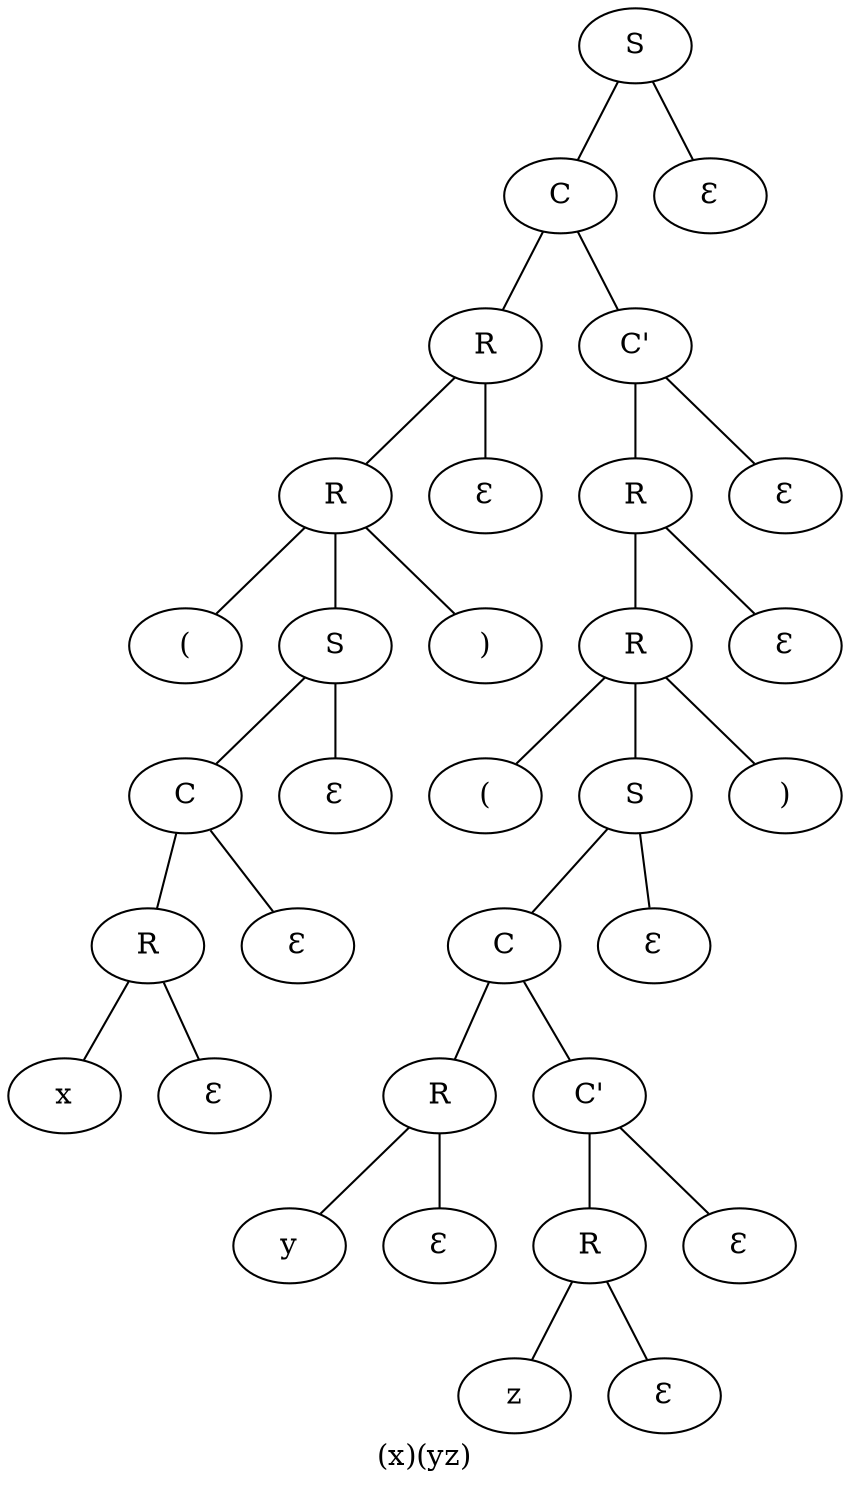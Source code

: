 graph {
label="(x)(yz)"
280884709
280884709 [label="S"]
280884709 -- 1847509784
1847509784 [label="C"]
1847509784 -- 2114650936
2114650936 [label="R"]
2114650936 -- 1635756693
1635756693 [label="R"]
1635756693 -- 504527234
504527234 [label="("]
1635756693 [label="R"]
1635756693 -- 101478235
101478235 [label="S"]
101478235 -- 540585569
540585569 [label="C"]
540585569 -- 1007653873
1007653873 [label="R"]
1007653873 -- 836514715
836514715 [label="x"]
1007653873 [label="R"]
1007653873 -- 1414521932
1414521932 [label="Ɛ"]
540585569 [label="C"]
540585569 -- 828441346
828441346 [label="Ɛ"]
101478235 [label="S"]
101478235 -- 1899073220
1899073220 [label="Ɛ"]
1635756693 [label="R"]
1635756693 -- 555826066
555826066 [label=")"]
2114650936 [label="R"]
2114650936 -- 174573182
174573182 [label="Ɛ"]
1847509784 [label="C"]
1847509784 -- 858242339
858242339 [label="C'"]
858242339 -- 1310540333
1310540333 [label="R"]
1310540333 -- 1715998167
1715998167 [label="R"]
1715998167 -- 1386767190
1386767190 [label="("]
1715998167 [label="R"]
1715998167 -- 1558712965
1558712965 [label="S"]
1558712965 -- 2025864991
2025864991 [label="C"]
2025864991 -- 1589683045
1589683045 [label="R"]
1589683045 -- 1340328248
1340328248 [label="y"]
1589683045 [label="R"]
1589683045 -- 1401132667
1401132667 [label="Ɛ"]
2025864991 [label="C"]
2025864991 -- 717386707
717386707 [label="C'"]
717386707 -- 1900164709
1900164709 [label="R"]
1900164709 -- 540642172
540642172 [label="z"]
1900164709 [label="R"]
1900164709 -- 1875308878
1875308878 [label="Ɛ"]
717386707 [label="C'"]
717386707 -- 1445157774
1445157774 [label="Ɛ"]
1558712965 [label="S"]
1558712965 -- 909295153
909295153 [label="Ɛ"]
1715998167 [label="R"]
1715998167 -- 1522311648
1522311648 [label=")"]
1310540333 [label="R"]
1310540333 -- 36202360
36202360 [label="Ɛ"]
858242339 [label="C'"]
858242339 -- 1318822808
1318822808 [label="Ɛ"]
280884709 [label="S"]
280884709 -- 1836797772
1836797772 [label="Ɛ"]
}
